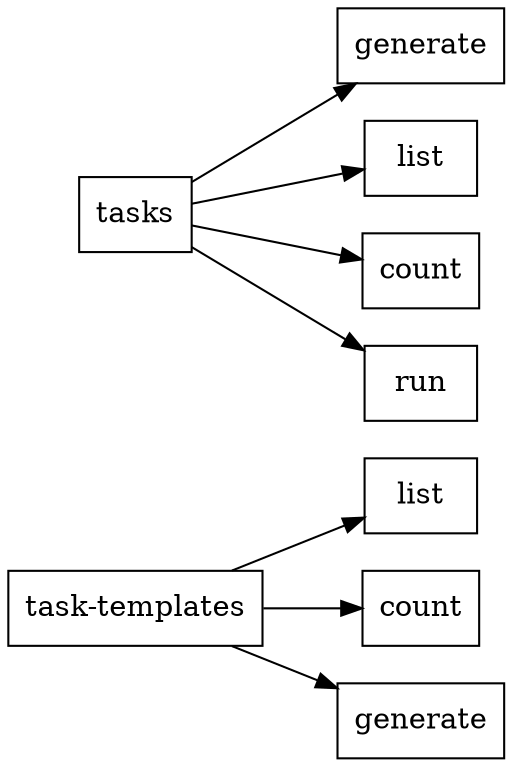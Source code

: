 digraph G {
    node [shape=box];
    rankdir=LR;

    // Task templates
    task_templates [label="task-templates"];

    list_task_templates [label="list"];
    count_task_templates [label="count"];
    generate_task_templates [label="generate"];

    task_templates -> count_task_templates;
    task_templates -> generate_task_templates;
    task_templates -> list_task_templates;

    // Tasks
    tasks [label="tasks"];
    generate_tasks [label="generate"];
    list_tasks [label="list"];
    count_tasks [label="count"];
    run_tasks [label="run"];

    tasks -> count_tasks;
    tasks -> generate_tasks;
    tasks -> list_tasks;
    tasks -> run_tasks;
}

